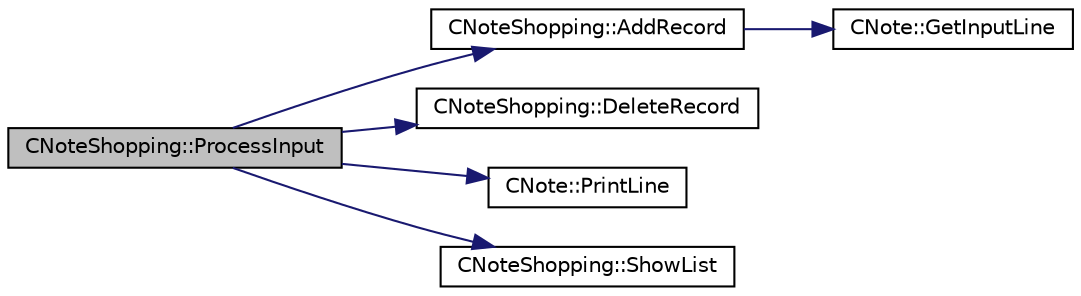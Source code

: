 digraph "CNoteShopping::ProcessInput"
{
 // LATEX_PDF_SIZE
  edge [fontname="Helvetica",fontsize="10",labelfontname="Helvetica",labelfontsize="10"];
  node [fontname="Helvetica",fontsize="10",shape=record];
  rankdir="LR";
  Node1 [label="CNoteShopping::ProcessInput",height=0.2,width=0.4,color="black", fillcolor="grey75", style="filled", fontcolor="black",tooltip="Decides what function will be called based on input key."];
  Node1 -> Node2 [color="midnightblue",fontsize="10",style="solid",fontname="Helvetica"];
  Node2 [label="CNoteShopping::AddRecord",height=0.2,width=0.4,color="black", fillcolor="white", style="filled",URL="$classCNoteShopping.html#a1ae0d786dd0122540d9111ec1c60cf58",tooltip="Adds a new records into the vector in the right format."];
  Node2 -> Node3 [color="midnightblue",fontsize="10",style="solid",fontname="Helvetica"];
  Node3 [label="CNote::GetInputLine",height=0.2,width=0.4,color="black", fillcolor="white", style="filled",URL="$classCNote.html#a503cdc32ab502847c764e194bf53ee6d",tooltip="Reads a line from stdin and returns it."];
  Node1 -> Node4 [color="midnightblue",fontsize="10",style="solid",fontname="Helvetica"];
  Node4 [label="CNoteShopping::DeleteRecord",height=0.2,width=0.4,color="black", fillcolor="white", style="filled",URL="$classCNoteShopping.html#adce6f7a8e9a8517dfe73c71ca0bb6197",tooltip="Deletes a record from the vector of records."];
  Node1 -> Node5 [color="midnightblue",fontsize="10",style="solid",fontname="Helvetica"];
  Node5 [label="CNote::PrintLine",height=0.2,width=0.4,color="black", fillcolor="white", style="filled",URL="$classCNote.html#a3f4ada896501a9c6889104322dd20b4b",tooltip="Prints a line to stdout from the argument string."];
  Node1 -> Node6 [color="midnightblue",fontsize="10",style="solid",fontname="Helvetica"];
  Node6 [label="CNoteShopping::ShowList",height=0.2,width=0.4,color="black", fillcolor="white", style="filled",URL="$classCNoteShopping.html#a8eac16e44e83cc7ae60148cee373507a",tooltip="Shows content of the records vector in the right format."];
}

